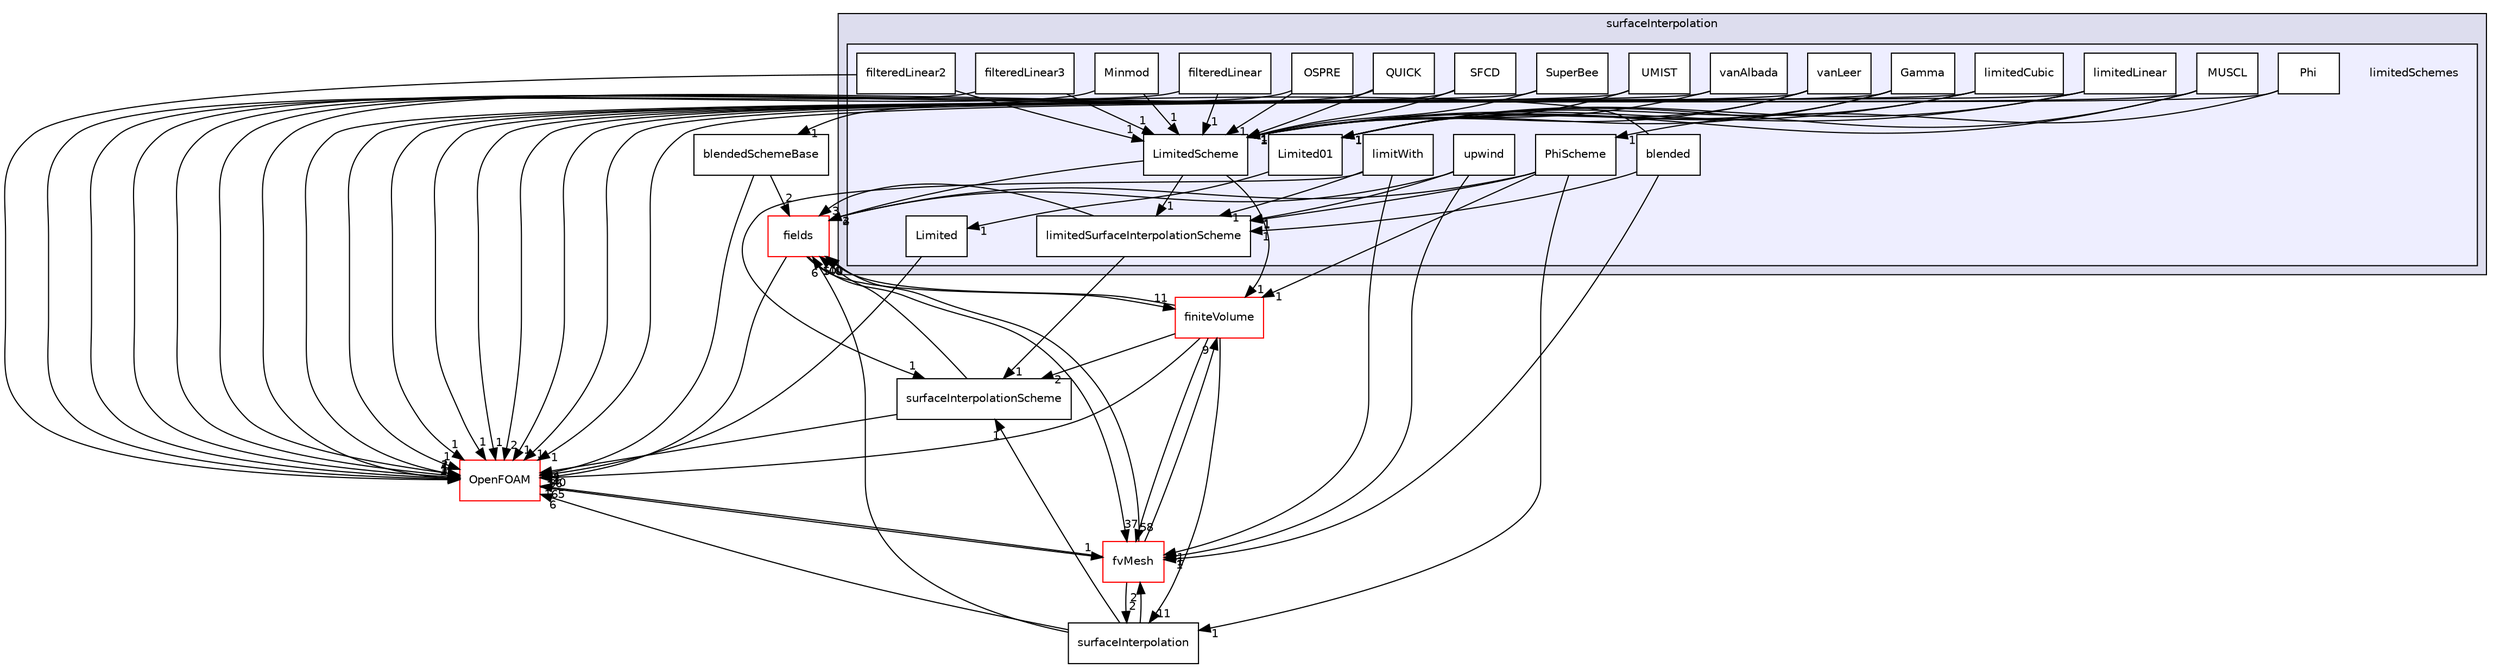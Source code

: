 digraph "src/finiteVolume/interpolation/surfaceInterpolation/limitedSchemes" {
  bgcolor=transparent;
  compound=true
  node [ fontsize="10", fontname="Helvetica"];
  edge [ labelfontsize="10", labelfontname="Helvetica"];
  subgraph clusterdir_4df5f063103ed43a92094c50d9ef5fe1 {
    graph [ bgcolor="#ddddee", pencolor="black", label="surfaceInterpolation" fontname="Helvetica", fontsize="10", URL="dir_4df5f063103ed43a92094c50d9ef5fe1.html"]
  subgraph clusterdir_3b094e1ce2b3f641da0071aec2c4e694 {
    graph [ bgcolor="#eeeeff", pencolor="black", label="" URL="dir_3b094e1ce2b3f641da0071aec2c4e694.html"];
    dir_3b094e1ce2b3f641da0071aec2c4e694 [shape=plaintext label="limitedSchemes"];
    dir_53258ceb5eef05dd1839f6b8b6cdbe34 [shape=box label="blended" color="black" fillcolor="white" style="filled" URL="dir_53258ceb5eef05dd1839f6b8b6cdbe34.html"];
    dir_f8ffd4e2dbba46a999e46845ae83b6c7 [shape=box label="filteredLinear" color="black" fillcolor="white" style="filled" URL="dir_f8ffd4e2dbba46a999e46845ae83b6c7.html"];
    dir_1e7eae7c6c461bc7382ac9aa887a0093 [shape=box label="filteredLinear2" color="black" fillcolor="white" style="filled" URL="dir_1e7eae7c6c461bc7382ac9aa887a0093.html"];
    dir_5bfaa8056f9d9b4613081b1aa371d8af [shape=box label="filteredLinear3" color="black" fillcolor="white" style="filled" URL="dir_5bfaa8056f9d9b4613081b1aa371d8af.html"];
    dir_0d22176d0896ad1d4276300819e7f046 [shape=box label="Gamma" color="black" fillcolor="white" style="filled" URL="dir_0d22176d0896ad1d4276300819e7f046.html"];
    dir_0b07bc20f8b30bdca085af541cf06612 [shape=box label="Limited" color="black" fillcolor="white" style="filled" URL="dir_0b07bc20f8b30bdca085af541cf06612.html"];
    dir_abf702b5ae803b4aa70706d427b0cd55 [shape=box label="Limited01" color="black" fillcolor="white" style="filled" URL="dir_abf702b5ae803b4aa70706d427b0cd55.html"];
    dir_edbb5e340ecfc5de677591d34d0060d9 [shape=box label="limitedCubic" color="black" fillcolor="white" style="filled" URL="dir_edbb5e340ecfc5de677591d34d0060d9.html"];
    dir_b16e0fbcc04fa4d1c26a8234fc9121c0 [shape=box label="limitedLinear" color="black" fillcolor="white" style="filled" URL="dir_b16e0fbcc04fa4d1c26a8234fc9121c0.html"];
    dir_f44c3a08494e33395456e53f21ca82c9 [shape=box label="LimitedScheme" color="black" fillcolor="white" style="filled" URL="dir_f44c3a08494e33395456e53f21ca82c9.html"];
    dir_4f765f4be874e7c1018013a8d8ff5f6d [shape=box label="limitedSurfaceInterpolationScheme" color="black" fillcolor="white" style="filled" URL="dir_4f765f4be874e7c1018013a8d8ff5f6d.html"];
    dir_ea151c52e42f879c44c7f1ad691bbf19 [shape=box label="limitWith" color="black" fillcolor="white" style="filled" URL="dir_ea151c52e42f879c44c7f1ad691bbf19.html"];
    dir_6bb9241e5e9013e9e3743934ba69041a [shape=box label="Minmod" color="black" fillcolor="white" style="filled" URL="dir_6bb9241e5e9013e9e3743934ba69041a.html"];
    dir_3b1214cc54cd868ba75078ba7fb09184 [shape=box label="MUSCL" color="black" fillcolor="white" style="filled" URL="dir_3b1214cc54cd868ba75078ba7fb09184.html"];
    dir_bd68b0949fa5436045011a62723e025a [shape=box label="OSPRE" color="black" fillcolor="white" style="filled" URL="dir_bd68b0949fa5436045011a62723e025a.html"];
    dir_349f088ea6788b4a33c2ad496381c083 [shape=box label="Phi" color="black" fillcolor="white" style="filled" URL="dir_349f088ea6788b4a33c2ad496381c083.html"];
    dir_947c2e66dae27c0a8bdd797802b3a770 [shape=box label="PhiScheme" color="black" fillcolor="white" style="filled" URL="dir_947c2e66dae27c0a8bdd797802b3a770.html"];
    dir_4cf76509597f722ea8dc37c00c691f42 [shape=box label="QUICK" color="black" fillcolor="white" style="filled" URL="dir_4cf76509597f722ea8dc37c00c691f42.html"];
    dir_28e738315946edee8a139a9441db8736 [shape=box label="SFCD" color="black" fillcolor="white" style="filled" URL="dir_28e738315946edee8a139a9441db8736.html"];
    dir_b134724f3891a2a19e34839457d1463c [shape=box label="SuperBee" color="black" fillcolor="white" style="filled" URL="dir_b134724f3891a2a19e34839457d1463c.html"];
    dir_3203387c74a9fdac3824b0339ee24d4a [shape=box label="UMIST" color="black" fillcolor="white" style="filled" URL="dir_3203387c74a9fdac3824b0339ee24d4a.html"];
    dir_a78c0ad467f494814b4aeccb26212fb9 [shape=box label="upwind" color="black" fillcolor="white" style="filled" URL="dir_a78c0ad467f494814b4aeccb26212fb9.html"];
    dir_8c2544bd7dbbe01396cb68f1e0b6b531 [shape=box label="vanAlbada" color="black" fillcolor="white" style="filled" URL="dir_8c2544bd7dbbe01396cb68f1e0b6b531.html"];
    dir_b0e5df6c0c06be15d0ef8b09274ee491 [shape=box label="vanLeer" color="black" fillcolor="white" style="filled" URL="dir_b0e5df6c0c06be15d0ef8b09274ee491.html"];
  }
  }
  dir_19d3b1afd53ea5e65e1bc53b79dacb85 [shape=box label="surfaceInterpolationScheme" URL="dir_19d3b1afd53ea5e65e1bc53b79dacb85.html"];
  dir_6a5239496b78780b2a0dad3fa92ab857 [shape=box label="surfaceInterpolation" URL="dir_6a5239496b78780b2a0dad3fa92ab857.html"];
  dir_25ab4a83a983f7bb7a38b7f63bb141b7 [shape=box label="fields" color="red" URL="dir_25ab4a83a983f7bb7a38b7f63bb141b7.html"];
  dir_12a067b830ecef67be6217f1ffe5344c [shape=box label="blendedSchemeBase" URL="dir_12a067b830ecef67be6217f1ffe5344c.html"];
  dir_2ea871e4defbdbd60808750cae643c63 [shape=box label="finiteVolume" color="red" URL="dir_2ea871e4defbdbd60808750cae643c63.html"];
  dir_c382fa095c9c33d8673c0dd60aaef275 [shape=box label="fvMesh" color="red" URL="dir_c382fa095c9c33d8673c0dd60aaef275.html"];
  dir_c5473ff19b20e6ec4dfe5c310b3778a8 [shape=box label="OpenFOAM" color="red" URL="dir_c5473ff19b20e6ec4dfe5c310b3778a8.html"];
  dir_0b07bc20f8b30bdca085af541cf06612->dir_c5473ff19b20e6ec4dfe5c310b3778a8 [headlabel="1", labeldistance=1.5 headhref="dir_001194_001898.html"];
  dir_5bfaa8056f9d9b4613081b1aa371d8af->dir_f44c3a08494e33395456e53f21ca82c9 [headlabel="1", labeldistance=1.5 headhref="dir_001192_001198.html"];
  dir_5bfaa8056f9d9b4613081b1aa371d8af->dir_c5473ff19b20e6ec4dfe5c310b3778a8 [headlabel="2", labeldistance=1.5 headhref="dir_001192_001898.html"];
  dir_19d3b1afd53ea5e65e1bc53b79dacb85->dir_25ab4a83a983f7bb7a38b7f63bb141b7 [headlabel="5", labeldistance=1.5 headhref="dir_001269_000938.html"];
  dir_19d3b1afd53ea5e65e1bc53b79dacb85->dir_c5473ff19b20e6ec4dfe5c310b3778a8 [headlabel="4", labeldistance=1.5 headhref="dir_001269_001898.html"];
  dir_6a5239496b78780b2a0dad3fa92ab857->dir_19d3b1afd53ea5e65e1bc53b79dacb85 [headlabel="1", labeldistance=1.5 headhref="dir_001268_001269.html"];
  dir_6a5239496b78780b2a0dad3fa92ab857->dir_25ab4a83a983f7bb7a38b7f63bb141b7 [headlabel="6", labeldistance=1.5 headhref="dir_001268_000938.html"];
  dir_6a5239496b78780b2a0dad3fa92ab857->dir_c382fa095c9c33d8673c0dd60aaef275 [headlabel="2", labeldistance=1.5 headhref="dir_001268_001126.html"];
  dir_6a5239496b78780b2a0dad3fa92ab857->dir_c5473ff19b20e6ec4dfe5c310b3778a8 [headlabel="6", labeldistance=1.5 headhref="dir_001268_001898.html"];
  dir_f8ffd4e2dbba46a999e46845ae83b6c7->dir_f44c3a08494e33395456e53f21ca82c9 [headlabel="1", labeldistance=1.5 headhref="dir_001190_001198.html"];
  dir_f8ffd4e2dbba46a999e46845ae83b6c7->dir_c5473ff19b20e6ec4dfe5c310b3778a8 [headlabel="1", labeldistance=1.5 headhref="dir_001190_001898.html"];
  dir_a78c0ad467f494814b4aeccb26212fb9->dir_25ab4a83a983f7bb7a38b7f63bb141b7 [headlabel="2", labeldistance=1.5 headhref="dir_001210_000938.html"];
  dir_a78c0ad467f494814b4aeccb26212fb9->dir_c382fa095c9c33d8673c0dd60aaef275 [headlabel="1", labeldistance=1.5 headhref="dir_001210_001126.html"];
  dir_a78c0ad467f494814b4aeccb26212fb9->dir_4f765f4be874e7c1018013a8d8ff5f6d [headlabel="1", labeldistance=1.5 headhref="dir_001210_001199.html"];
  dir_28e738315946edee8a139a9441db8736->dir_f44c3a08494e33395456e53f21ca82c9 [headlabel="1", labeldistance=1.5 headhref="dir_001207_001198.html"];
  dir_28e738315946edee8a139a9441db8736->dir_c5473ff19b20e6ec4dfe5c310b3778a8 [headlabel="1", labeldistance=1.5 headhref="dir_001207_001898.html"];
  dir_349f088ea6788b4a33c2ad496381c083->dir_947c2e66dae27c0a8bdd797802b3a770 [headlabel="1", labeldistance=1.5 headhref="dir_001204_001205.html"];
  dir_349f088ea6788b4a33c2ad496381c083->dir_c5473ff19b20e6ec4dfe5c310b3778a8 [headlabel="1", labeldistance=1.5 headhref="dir_001204_001898.html"];
  dir_25ab4a83a983f7bb7a38b7f63bb141b7->dir_2ea871e4defbdbd60808750cae643c63 [headlabel="11", labeldistance=1.5 headhref="dir_000938_001065.html"];
  dir_25ab4a83a983f7bb7a38b7f63bb141b7->dir_c382fa095c9c33d8673c0dd60aaef275 [headlabel="37", labeldistance=1.5 headhref="dir_000938_001126.html"];
  dir_25ab4a83a983f7bb7a38b7f63bb141b7->dir_c5473ff19b20e6ec4dfe5c310b3778a8 [headlabel="340", labeldistance=1.5 headhref="dir_000938_001898.html"];
  dir_12a067b830ecef67be6217f1ffe5344c->dir_25ab4a83a983f7bb7a38b7f63bb141b7 [headlabel="2", labeldistance=1.5 headhref="dir_001186_000938.html"];
  dir_12a067b830ecef67be6217f1ffe5344c->dir_c5473ff19b20e6ec4dfe5c310b3778a8 [headlabel="2", labeldistance=1.5 headhref="dir_001186_001898.html"];
  dir_abf702b5ae803b4aa70706d427b0cd55->dir_0b07bc20f8b30bdca085af541cf06612 [headlabel="1", labeldistance=1.5 headhref="dir_001195_001194.html"];
  dir_b134724f3891a2a19e34839457d1463c->dir_f44c3a08494e33395456e53f21ca82c9 [headlabel="1", labeldistance=1.5 headhref="dir_001208_001198.html"];
  dir_b134724f3891a2a19e34839457d1463c->dir_c5473ff19b20e6ec4dfe5c310b3778a8 [headlabel="1", labeldistance=1.5 headhref="dir_001208_001898.html"];
  dir_2ea871e4defbdbd60808750cae643c63->dir_19d3b1afd53ea5e65e1bc53b79dacb85 [headlabel="2", labeldistance=1.5 headhref="dir_001065_001269.html"];
  dir_2ea871e4defbdbd60808750cae643c63->dir_6a5239496b78780b2a0dad3fa92ab857 [headlabel="11", labeldistance=1.5 headhref="dir_001065_001268.html"];
  dir_2ea871e4defbdbd60808750cae643c63->dir_25ab4a83a983f7bb7a38b7f63bb141b7 [headlabel="100", labeldistance=1.5 headhref="dir_001065_000938.html"];
  dir_2ea871e4defbdbd60808750cae643c63->dir_c382fa095c9c33d8673c0dd60aaef275 [headlabel="58", labeldistance=1.5 headhref="dir_001065_001126.html"];
  dir_2ea871e4defbdbd60808750cae643c63->dir_c5473ff19b20e6ec4dfe5c310b3778a8 [headlabel="56", labeldistance=1.5 headhref="dir_001065_001898.html"];
  dir_3b1214cc54cd868ba75078ba7fb09184->dir_abf702b5ae803b4aa70706d427b0cd55 [headlabel="1", labeldistance=1.5 headhref="dir_001202_001195.html"];
  dir_3b1214cc54cd868ba75078ba7fb09184->dir_f44c3a08494e33395456e53f21ca82c9 [headlabel="1", labeldistance=1.5 headhref="dir_001202_001198.html"];
  dir_3b1214cc54cd868ba75078ba7fb09184->dir_c5473ff19b20e6ec4dfe5c310b3778a8 [headlabel="1", labeldistance=1.5 headhref="dir_001202_001898.html"];
  dir_f44c3a08494e33395456e53f21ca82c9->dir_25ab4a83a983f7bb7a38b7f63bb141b7 [headlabel="4", labeldistance=1.5 headhref="dir_001198_000938.html"];
  dir_f44c3a08494e33395456e53f21ca82c9->dir_2ea871e4defbdbd60808750cae643c63 [headlabel="1", labeldistance=1.5 headhref="dir_001198_001065.html"];
  dir_f44c3a08494e33395456e53f21ca82c9->dir_4f765f4be874e7c1018013a8d8ff5f6d [headlabel="1", labeldistance=1.5 headhref="dir_001198_001199.html"];
  dir_c382fa095c9c33d8673c0dd60aaef275->dir_6a5239496b78780b2a0dad3fa92ab857 [headlabel="2", labeldistance=1.5 headhref="dir_001126_001268.html"];
  dir_c382fa095c9c33d8673c0dd60aaef275->dir_25ab4a83a983f7bb7a38b7f63bb141b7 [headlabel="40", labeldistance=1.5 headhref="dir_001126_000938.html"];
  dir_c382fa095c9c33d8673c0dd60aaef275->dir_2ea871e4defbdbd60808750cae643c63 [headlabel="9", labeldistance=1.5 headhref="dir_001126_001065.html"];
  dir_c382fa095c9c33d8673c0dd60aaef275->dir_c5473ff19b20e6ec4dfe5c310b3778a8 [headlabel="165", labeldistance=1.5 headhref="dir_001126_001898.html"];
  dir_947c2e66dae27c0a8bdd797802b3a770->dir_6a5239496b78780b2a0dad3fa92ab857 [headlabel="1", labeldistance=1.5 headhref="dir_001205_001268.html"];
  dir_947c2e66dae27c0a8bdd797802b3a770->dir_25ab4a83a983f7bb7a38b7f63bb141b7 [headlabel="3", labeldistance=1.5 headhref="dir_001205_000938.html"];
  dir_947c2e66dae27c0a8bdd797802b3a770->dir_2ea871e4defbdbd60808750cae643c63 [headlabel="1", labeldistance=1.5 headhref="dir_001205_001065.html"];
  dir_947c2e66dae27c0a8bdd797802b3a770->dir_4f765f4be874e7c1018013a8d8ff5f6d [headlabel="1", labeldistance=1.5 headhref="dir_001205_001199.html"];
  dir_bd68b0949fa5436045011a62723e025a->dir_f44c3a08494e33395456e53f21ca82c9 [headlabel="1", labeldistance=1.5 headhref="dir_001203_001198.html"];
  dir_bd68b0949fa5436045011a62723e025a->dir_c5473ff19b20e6ec4dfe5c310b3778a8 [headlabel="1", labeldistance=1.5 headhref="dir_001203_001898.html"];
  dir_b0e5df6c0c06be15d0ef8b09274ee491->dir_abf702b5ae803b4aa70706d427b0cd55 [headlabel="1", labeldistance=1.5 headhref="dir_001212_001195.html"];
  dir_b0e5df6c0c06be15d0ef8b09274ee491->dir_f44c3a08494e33395456e53f21ca82c9 [headlabel="1", labeldistance=1.5 headhref="dir_001212_001198.html"];
  dir_b0e5df6c0c06be15d0ef8b09274ee491->dir_c5473ff19b20e6ec4dfe5c310b3778a8 [headlabel="1", labeldistance=1.5 headhref="dir_001212_001898.html"];
  dir_ea151c52e42f879c44c7f1ad691bbf19->dir_19d3b1afd53ea5e65e1bc53b79dacb85 [headlabel="1", labeldistance=1.5 headhref="dir_001200_001269.html"];
  dir_ea151c52e42f879c44c7f1ad691bbf19->dir_c382fa095c9c33d8673c0dd60aaef275 [headlabel="1", labeldistance=1.5 headhref="dir_001200_001126.html"];
  dir_ea151c52e42f879c44c7f1ad691bbf19->dir_4f765f4be874e7c1018013a8d8ff5f6d [headlabel="1", labeldistance=1.5 headhref="dir_001200_001199.html"];
  dir_4f765f4be874e7c1018013a8d8ff5f6d->dir_19d3b1afd53ea5e65e1bc53b79dacb85 [headlabel="1", labeldistance=1.5 headhref="dir_001199_001269.html"];
  dir_4f765f4be874e7c1018013a8d8ff5f6d->dir_25ab4a83a983f7bb7a38b7f63bb141b7 [headlabel="3", labeldistance=1.5 headhref="dir_001199_000938.html"];
  dir_0d22176d0896ad1d4276300819e7f046->dir_abf702b5ae803b4aa70706d427b0cd55 [headlabel="1", labeldistance=1.5 headhref="dir_001193_001195.html"];
  dir_0d22176d0896ad1d4276300819e7f046->dir_f44c3a08494e33395456e53f21ca82c9 [headlabel="1", labeldistance=1.5 headhref="dir_001193_001198.html"];
  dir_0d22176d0896ad1d4276300819e7f046->dir_c5473ff19b20e6ec4dfe5c310b3778a8 [headlabel="1", labeldistance=1.5 headhref="dir_001193_001898.html"];
  dir_c5473ff19b20e6ec4dfe5c310b3778a8->dir_c382fa095c9c33d8673c0dd60aaef275 [headlabel="1", labeldistance=1.5 headhref="dir_001898_001126.html"];
  dir_4cf76509597f722ea8dc37c00c691f42->dir_f44c3a08494e33395456e53f21ca82c9 [headlabel="1", labeldistance=1.5 headhref="dir_001206_001198.html"];
  dir_4cf76509597f722ea8dc37c00c691f42->dir_c5473ff19b20e6ec4dfe5c310b3778a8 [headlabel="2", labeldistance=1.5 headhref="dir_001206_001898.html"];
  dir_8c2544bd7dbbe01396cb68f1e0b6b531->dir_f44c3a08494e33395456e53f21ca82c9 [headlabel="1", labeldistance=1.5 headhref="dir_001211_001198.html"];
  dir_8c2544bd7dbbe01396cb68f1e0b6b531->dir_c5473ff19b20e6ec4dfe5c310b3778a8 [headlabel="1", labeldistance=1.5 headhref="dir_001211_001898.html"];
  dir_edbb5e340ecfc5de677591d34d0060d9->dir_abf702b5ae803b4aa70706d427b0cd55 [headlabel="1", labeldistance=1.5 headhref="dir_001196_001195.html"];
  dir_edbb5e340ecfc5de677591d34d0060d9->dir_f44c3a08494e33395456e53f21ca82c9 [headlabel="1", labeldistance=1.5 headhref="dir_001196_001198.html"];
  dir_edbb5e340ecfc5de677591d34d0060d9->dir_c5473ff19b20e6ec4dfe5c310b3778a8 [headlabel="2", labeldistance=1.5 headhref="dir_001196_001898.html"];
  dir_3203387c74a9fdac3824b0339ee24d4a->dir_f44c3a08494e33395456e53f21ca82c9 [headlabel="1", labeldistance=1.5 headhref="dir_001209_001198.html"];
  dir_3203387c74a9fdac3824b0339ee24d4a->dir_c5473ff19b20e6ec4dfe5c310b3778a8 [headlabel="1", labeldistance=1.5 headhref="dir_001209_001898.html"];
  dir_1e7eae7c6c461bc7382ac9aa887a0093->dir_f44c3a08494e33395456e53f21ca82c9 [headlabel="1", labeldistance=1.5 headhref="dir_001191_001198.html"];
  dir_1e7eae7c6c461bc7382ac9aa887a0093->dir_c5473ff19b20e6ec4dfe5c310b3778a8 [headlabel="2", labeldistance=1.5 headhref="dir_001191_001898.html"];
  dir_53258ceb5eef05dd1839f6b8b6cdbe34->dir_12a067b830ecef67be6217f1ffe5344c [headlabel="1", labeldistance=1.5 headhref="dir_001188_001186.html"];
  dir_53258ceb5eef05dd1839f6b8b6cdbe34->dir_c382fa095c9c33d8673c0dd60aaef275 [headlabel="1", labeldistance=1.5 headhref="dir_001188_001126.html"];
  dir_53258ceb5eef05dd1839f6b8b6cdbe34->dir_4f765f4be874e7c1018013a8d8ff5f6d [headlabel="1", labeldistance=1.5 headhref="dir_001188_001199.html"];
  dir_b16e0fbcc04fa4d1c26a8234fc9121c0->dir_abf702b5ae803b4aa70706d427b0cd55 [headlabel="1", labeldistance=1.5 headhref="dir_001197_001195.html"];
  dir_b16e0fbcc04fa4d1c26a8234fc9121c0->dir_f44c3a08494e33395456e53f21ca82c9 [headlabel="1", labeldistance=1.5 headhref="dir_001197_001198.html"];
  dir_b16e0fbcc04fa4d1c26a8234fc9121c0->dir_c5473ff19b20e6ec4dfe5c310b3778a8 [headlabel="1", labeldistance=1.5 headhref="dir_001197_001898.html"];
  dir_6bb9241e5e9013e9e3743934ba69041a->dir_f44c3a08494e33395456e53f21ca82c9 [headlabel="1", labeldistance=1.5 headhref="dir_001201_001198.html"];
  dir_6bb9241e5e9013e9e3743934ba69041a->dir_c5473ff19b20e6ec4dfe5c310b3778a8 [headlabel="1", labeldistance=1.5 headhref="dir_001201_001898.html"];
}
